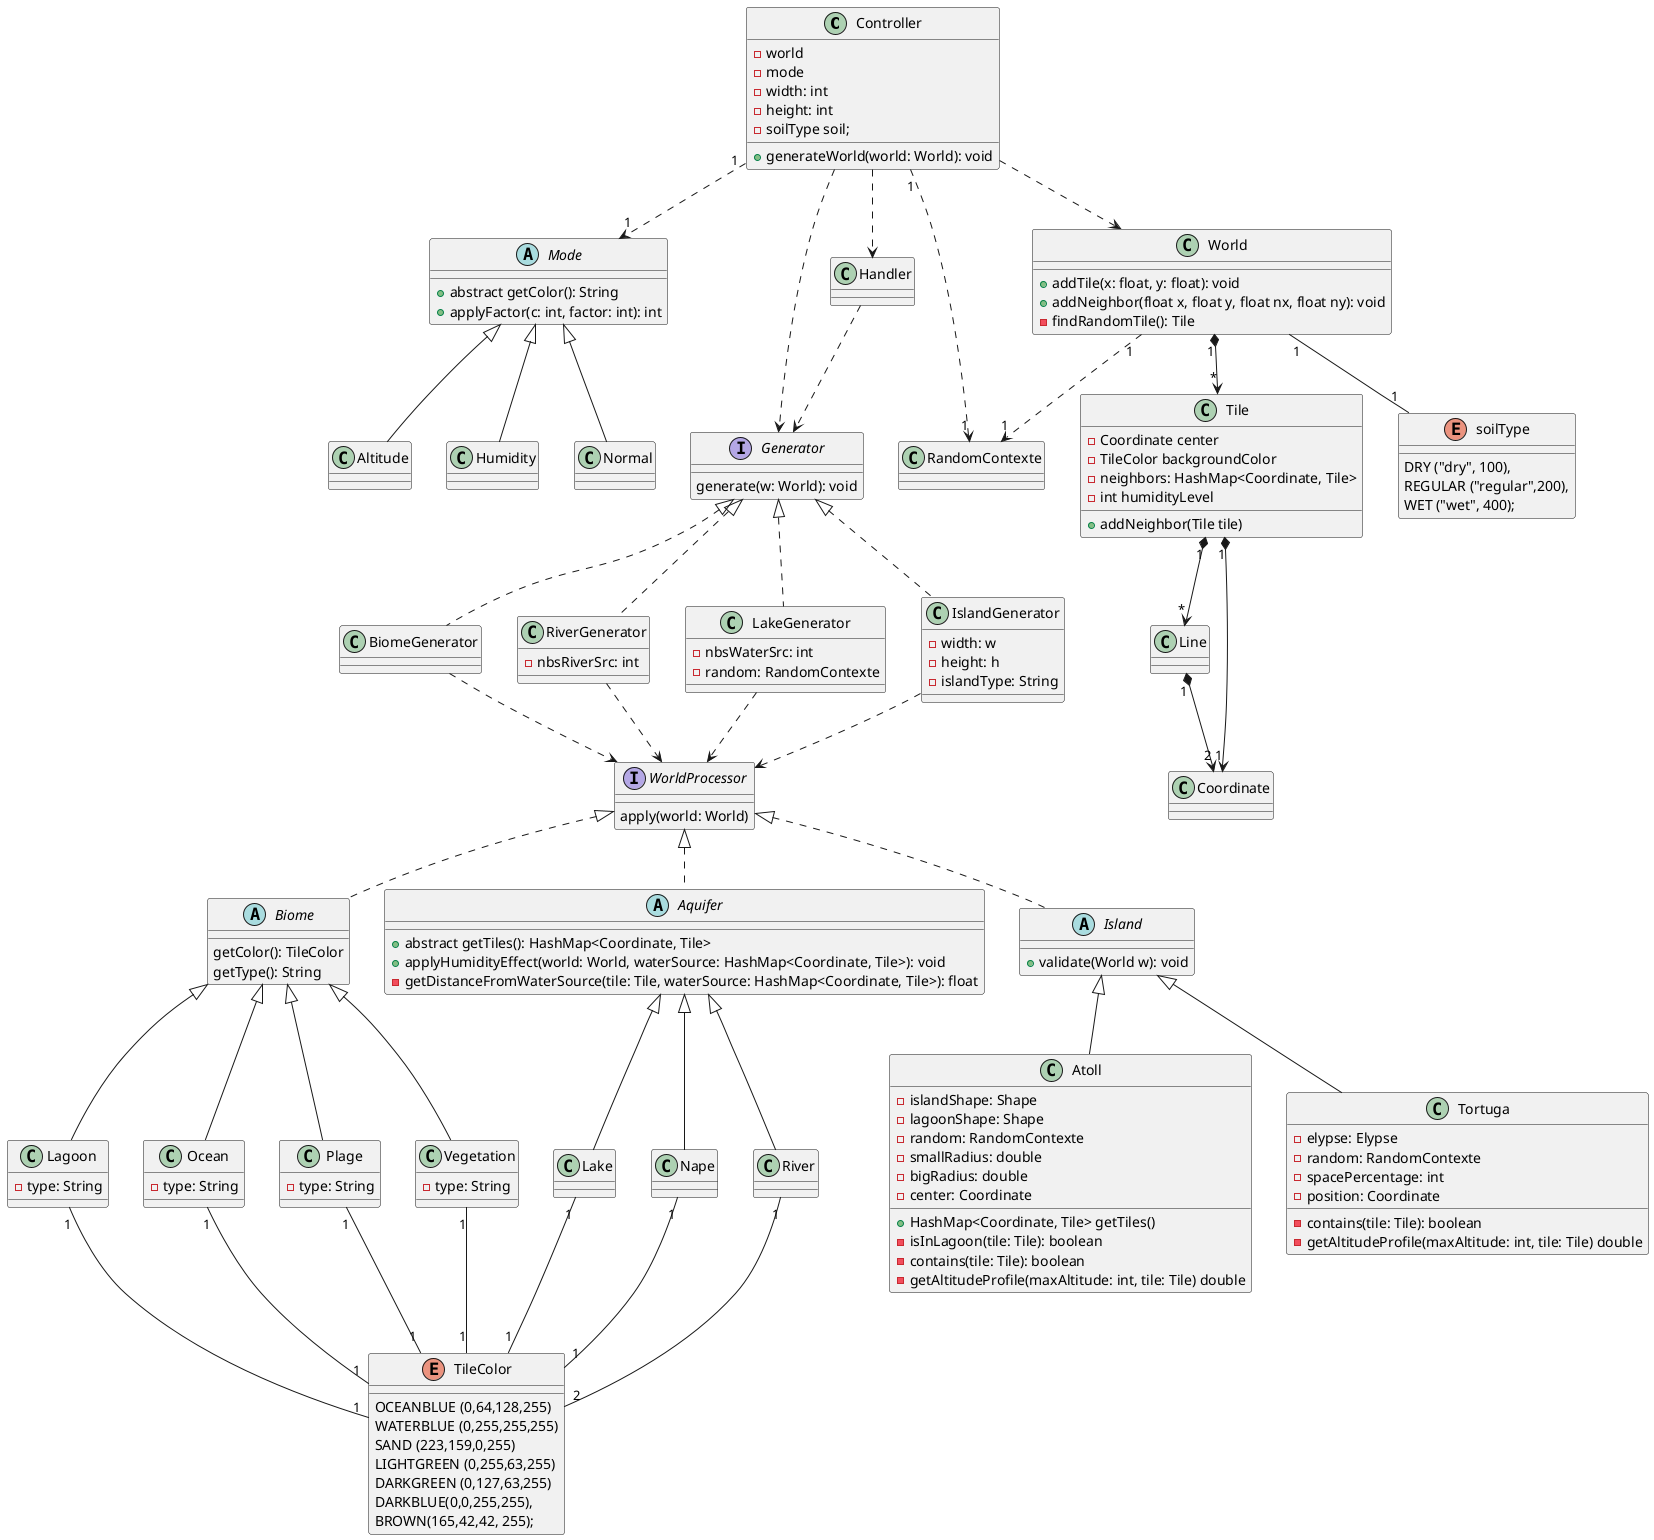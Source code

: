 @startuml
class Controller {
    - world
    - mode
    - width: int
    - height: int
    - soilType soil;

    + generateWorld(world: World): void

}

class World {
    + addTile(x: float, y: float): void
    + addNeighbor(float x, float y, float nx, float ny): void
    - findRandomTile(): Tile
}

class Handler

class RandomContexte

Interface WorldProcessor {
    apply(world: World)
}

''' Generator '''
Interface Generator {
    generate(w: World): void
}

Class BiomeGenerator

Class RiverGenerator {
    - nbsRiverSrc: int
}

Class LakeGenerator {
    - nbsWaterSrc: int
    - random: RandomContexte
}

Class IslandGenerator {
    - width: w
    - height: h
    - islandType: String
}

BiomeGenerator .up.|> Generator
IslandGenerator .up.|> Generator
RiverGenerator .up.|> Generator
LakeGenerator .up.|> Generator



''' Island '''
Abstract Island {
    + validate(World w): void
}

class Atoll {
    - islandShape: Shape
    - lagoonShape: Shape
    - random: RandomContexte
    - smallRadius: double
    - bigRadius: double
    - center: Coordinate
    + HashMap<Coordinate, Tile> getTiles()
    - isInLagoon(tile: Tile): boolean
    - contains(tile: Tile): boolean
    - getAltitudeProfile(maxAltitude: int, tile: Tile) double
}

Class Tortuga{
    - elypse: Elypse
    - random: RandomContexte
    - spacePercentage: int
    - position: Coordinate
    - contains(tile: Tile): boolean
    - getAltitudeProfile(maxAltitude: int, tile: Tile) double
}

Atoll -up-|> Island
Tortuga -up-|> Island



''' Aquifer '''
Abstract Aquifer {
        + abstract getTiles(): HashMap<Coordinate, Tile>
        + applyHumidityEffect(world: World, waterSource: HashMap<Coordinate, Tile>): void
        - getDistanceFromWaterSource(tile: Tile, waterSource: HashMap<Coordinate, Tile>): float
}

class Lake

class Nape

Lake -up-|> Aquifer
Nape -up-|> Aquifer
River -up-|> Aquifer

''' Biome '''
Abstract Biome {
    getColor(): TileColor
    getType(): String
}

class Lagoon {
    - type: String
}

class Ocean{
    - type: String
}

class Plage{
    - type: String
}

class Vegetation{
    - type: String
}

Vegetation -up-|> Biome
Lagoon -up-|> Biome
Ocean -up-|> Biome
Plage -up-|> Biome

''' Mode '''

Abstract Mode {
    + abstract getColor(): String
    + applyFactor(c: int, factor: int): int
}

class Altitude
class Humidity
class Normal

Altitude -up-|> Mode
Humidity -up-|> Mode
Normal -up-|> Mode

''' World component '''

Class Tile{
    - Coordinate center
    - TileColor backgroundColor
    - neighbors: HashMap<Coordinate, Tile>
    - int humidityLevel
    + addNeighbor(Tile tile)
}

Class Line {

}

Class Coordinate {

}

Tile "1" *--> "*" Line
Tile "1" *--> "1" Coordinate

Line "1" *--> "2" Coordinate
''' Enum '''

Enum TileColor{
    OCEANBLUE (0,64,128,255)
    WATERBLUE (0,255,255,255)
    SAND (223,159,0,255)
    LIGHTGREEN (0,255,63,255)
    DARKGREEN (0,127,63,255)
    DARKBLUE(0,0,255,255),
    BROWN(165,42,42, 255);
}

Enum soilType {
    DRY ("dry", 100),
    REGULAR ("regular",200),
    WET ("wet", 400);
}

Controller ..> World
Controller ..> Generator
Controller ..> Handler
Controller "1" ..> "1" RandomContexte
Controller "1" ..> "1" Mode


World "1" *--> "*" Tile
World "1" -- "1" soilType
World "1" ..> "1" RandomContexte

Handler ..> Generator


Biome .up.|> WorldProcessor
Island .up.|> WorldProcessor
Aquifer .up.|> WorldProcessor


BiomeGenerator ..> WorldProcessor
IslandGenerator ..> WorldProcessor
RiverGenerator ..> WorldProcessor
LakeGenerator ..> WorldProcessor

Lake "1" -- "1" TileColor
Nape "1" -- "1" TileColor
River "1" -- "2" TileColor

Plage "1" -- "1" TileColor
Ocean "1" -- "1" TileColor
Vegetation "1" -- "1" TileColor
Lagoon "1" -- "1" TileColor





@enduml